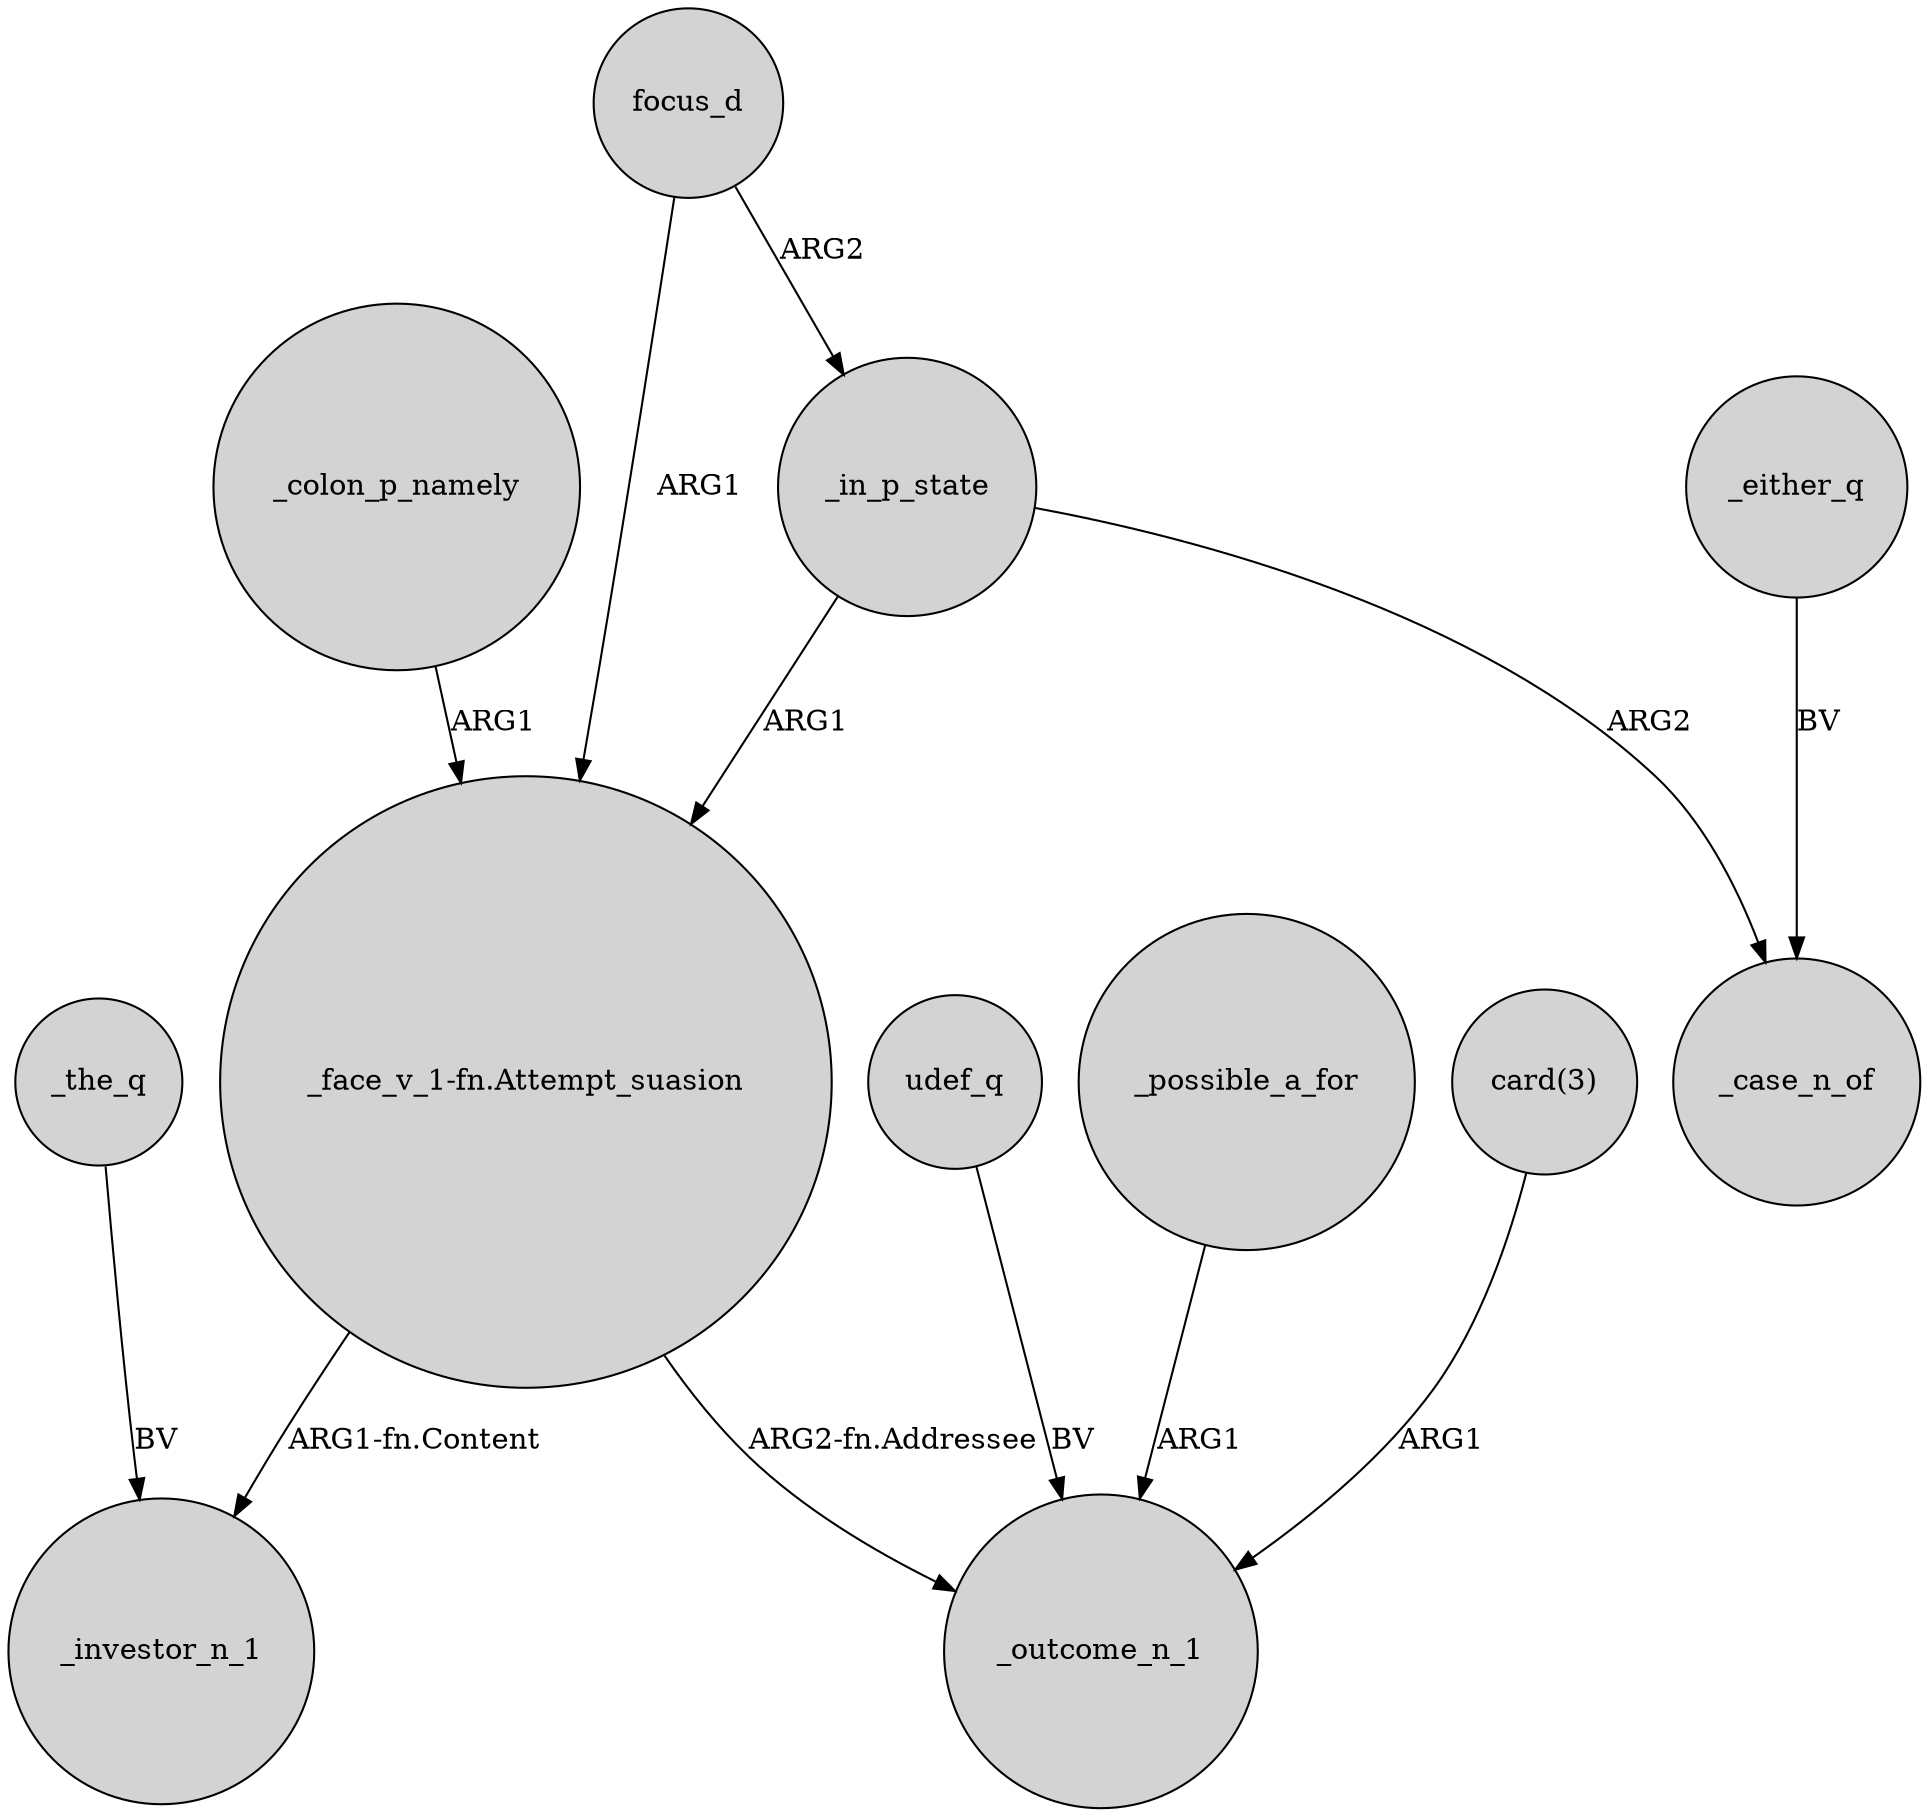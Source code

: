 digraph {
	node [shape=circle style=filled]
	"_face_v_1-fn.Attempt_suasion" -> _investor_n_1 [label="ARG1-fn.Content"]
	_the_q -> _investor_n_1 [label=BV]
	_colon_p_namely -> "_face_v_1-fn.Attempt_suasion" [label=ARG1]
	focus_d -> _in_p_state [label=ARG2]
	focus_d -> "_face_v_1-fn.Attempt_suasion" [label=ARG1]
	"_face_v_1-fn.Attempt_suasion" -> _outcome_n_1 [label="ARG2-fn.Addressee"]
	_possible_a_for -> _outcome_n_1 [label=ARG1]
	_in_p_state -> "_face_v_1-fn.Attempt_suasion" [label=ARG1]
	_in_p_state -> _case_n_of [label=ARG2]
	"card(3)" -> _outcome_n_1 [label=ARG1]
	_either_q -> _case_n_of [label=BV]
	udef_q -> _outcome_n_1 [label=BV]
}
